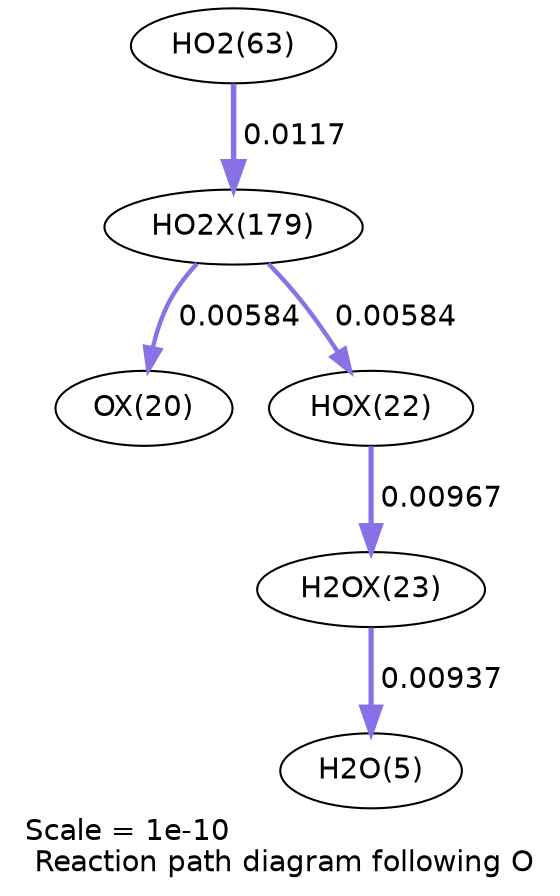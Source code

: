 digraph reaction_paths {
center=1;
s110 -> s91[fontname="Helvetica", penwidth=2.12, arrowsize=1.06, color="0.7, 0.506, 0.9"
, label=" 0.00584"];
s93 -> s94[fontname="Helvetica", penwidth=2.5, arrowsize=1.25, color="0.7, 0.51, 0.9"
, label=" 0.00967"];
s110 -> s93[fontname="Helvetica", penwidth=2.12, arrowsize=1.06, color="0.7, 0.506, 0.9"
, label=" 0.00584"];
s94 -> s7[fontname="Helvetica", penwidth=2.47, arrowsize=1.24, color="0.7, 0.509, 0.9"
, label=" 0.00937"];
s32 -> s110[fontname="Helvetica", penwidth=2.64, arrowsize=1.32, color="0.7, 0.512, 0.9"
, label=" 0.0117"];
s7 [ fontname="Helvetica", label="H2O(5)"];
s32 [ fontname="Helvetica", label="HO2(63)"];
s91 [ fontname="Helvetica", label="OX(20)"];
s93 [ fontname="Helvetica", label="HOX(22)"];
s94 [ fontname="Helvetica", label="H2OX(23)"];
s110 [ fontname="Helvetica", label="HO2X(179)"];
 label = "Scale = 1e-10\l Reaction path diagram following O";
 fontname = "Helvetica";
}
